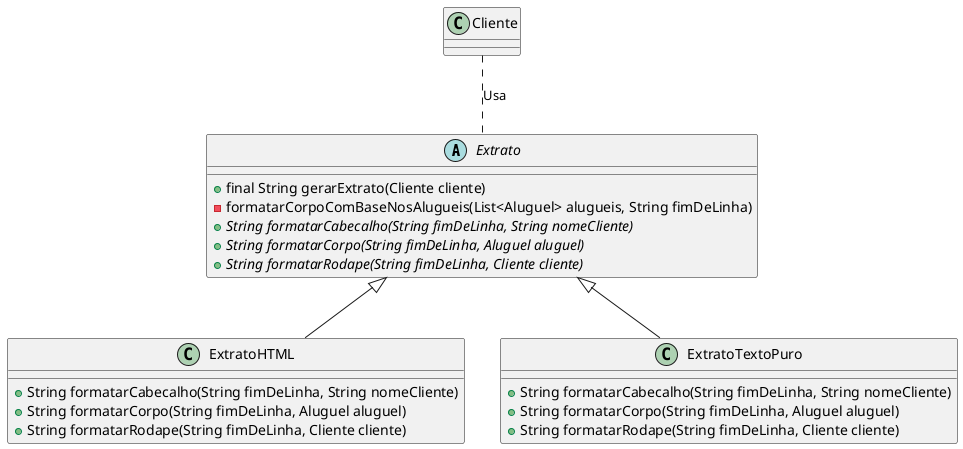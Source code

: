 @startuml locadora

abstract class Extrato {
    + final String gerarExtrato(Cliente cliente)
    - formatarCorpoComBaseNosAlugueis(List<Aluguel> alugueis, String fimDeLinha)
    + {abstract} String formatarCabecalho(String fimDeLinha, String nomeCliente)
    + {abstract} String formatarCorpo(String fimDeLinha, Aluguel aluguel)
    + {abstract} String formatarRodape(String fimDeLinha, Cliente cliente)

}

class ExtratoHTML {
    
    + String formatarCabecalho(String fimDeLinha, String nomeCliente)
    + String formatarCorpo(String fimDeLinha, Aluguel aluguel)
    + String formatarRodape(String fimDeLinha, Cliente cliente)
}

class ExtratoTextoPuro {

    + String formatarCabecalho(String fimDeLinha, String nomeCliente)
    + String formatarCorpo(String fimDeLinha, Aluguel aluguel)
    + String formatarRodape(String fimDeLinha, Cliente cliente)
}

class Cliente { }

class ExtratoHTML extends Extrato
class ExtratoTextoPuro extends Extrato

Cliente .. Extrato : Usa

@enduml